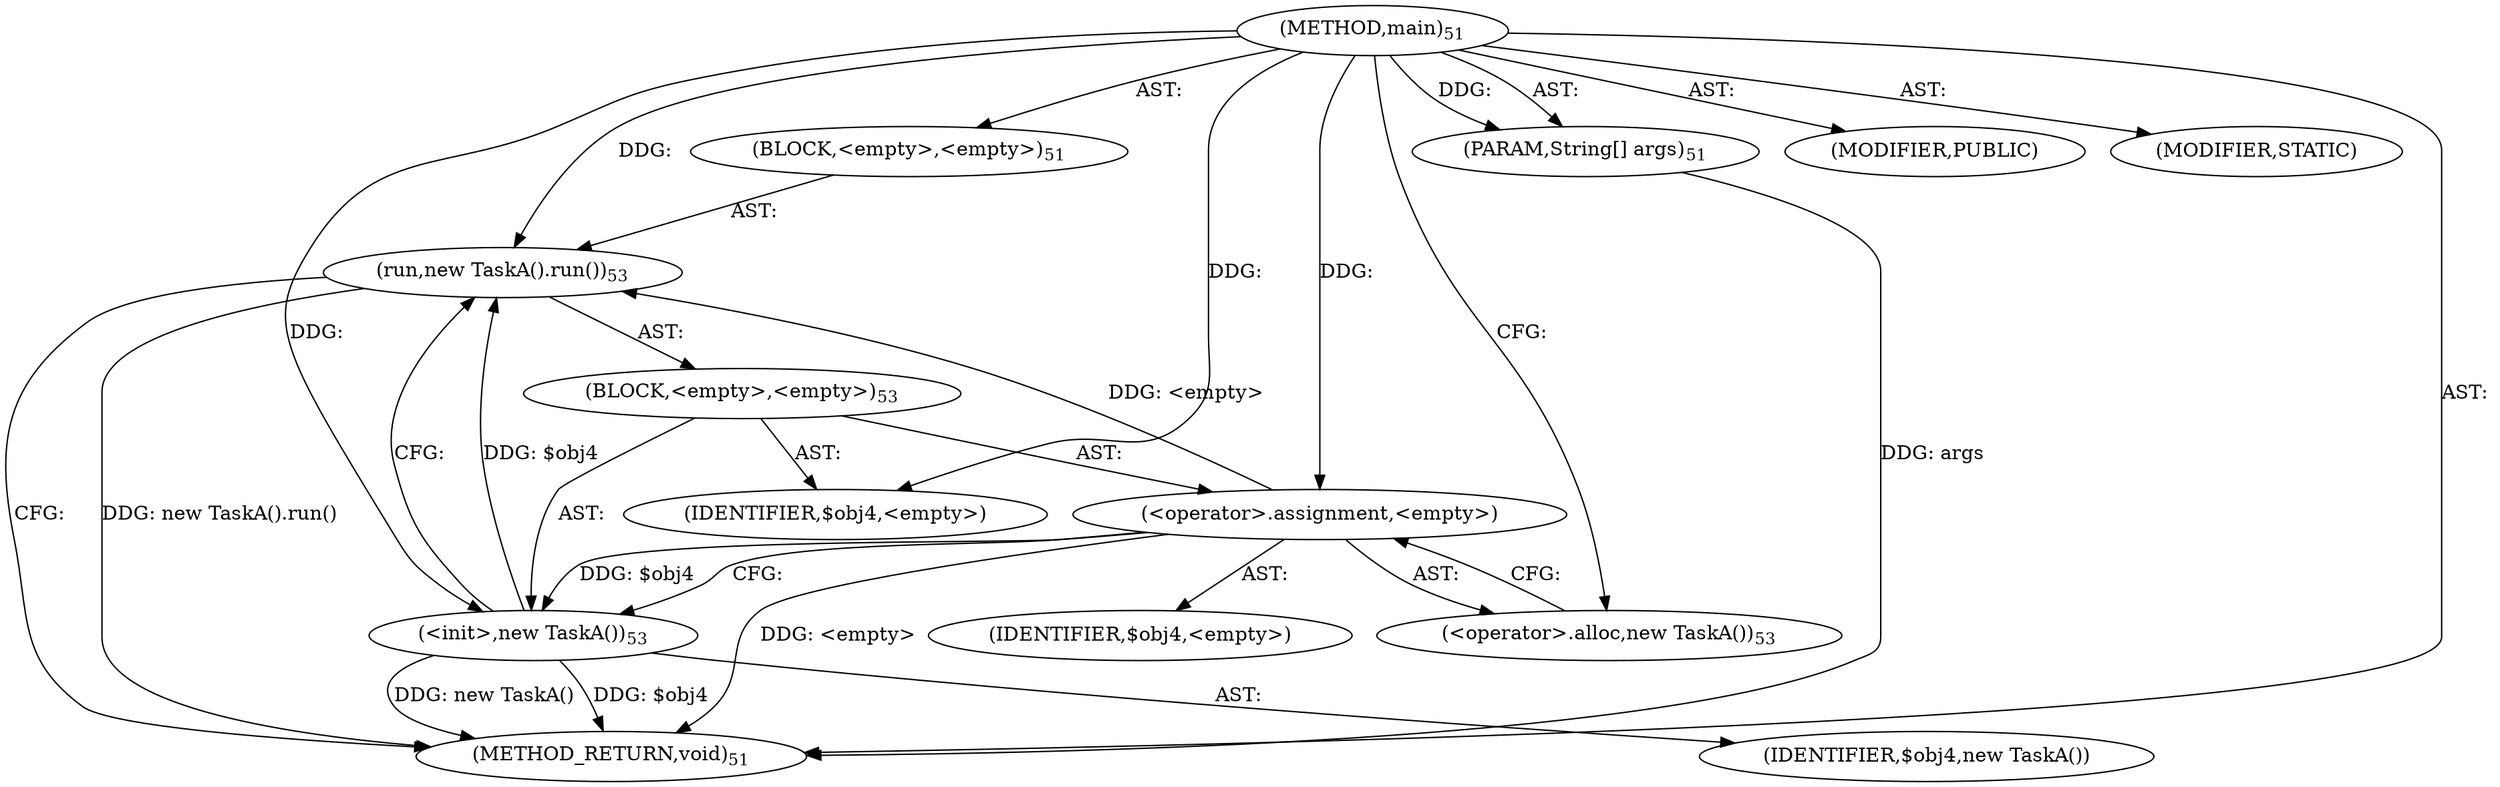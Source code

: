 digraph "main" {  
"210" [label = <(METHOD,main)<SUB>51</SUB>> ]
"211" [label = <(PARAM,String[] args)<SUB>51</SUB>> ]
"212" [label = <(BLOCK,&lt;empty&gt;,&lt;empty&gt;)<SUB>51</SUB>> ]
"213" [label = <(run,new TaskA().run())<SUB>53</SUB>> ]
"214" [label = <(BLOCK,&lt;empty&gt;,&lt;empty&gt;)<SUB>53</SUB>> ]
"215" [label = <(&lt;operator&gt;.assignment,&lt;empty&gt;)> ]
"216" [label = <(IDENTIFIER,$obj4,&lt;empty&gt;)> ]
"217" [label = <(&lt;operator&gt;.alloc,new TaskA())<SUB>53</SUB>> ]
"218" [label = <(&lt;init&gt;,new TaskA())<SUB>53</SUB>> ]
"219" [label = <(IDENTIFIER,$obj4,new TaskA())> ]
"220" [label = <(IDENTIFIER,$obj4,&lt;empty&gt;)> ]
"221" [label = <(MODIFIER,PUBLIC)> ]
"222" [label = <(MODIFIER,STATIC)> ]
"223" [label = <(METHOD_RETURN,void)<SUB>51</SUB>> ]
  "210" -> "211"  [ label = "AST: "] 
  "210" -> "212"  [ label = "AST: "] 
  "210" -> "221"  [ label = "AST: "] 
  "210" -> "222"  [ label = "AST: "] 
  "210" -> "223"  [ label = "AST: "] 
  "212" -> "213"  [ label = "AST: "] 
  "213" -> "214"  [ label = "AST: "] 
  "214" -> "215"  [ label = "AST: "] 
  "214" -> "218"  [ label = "AST: "] 
  "214" -> "220"  [ label = "AST: "] 
  "215" -> "216"  [ label = "AST: "] 
  "215" -> "217"  [ label = "AST: "] 
  "218" -> "219"  [ label = "AST: "] 
  "213" -> "223"  [ label = "CFG: "] 
  "215" -> "218"  [ label = "CFG: "] 
  "218" -> "213"  [ label = "CFG: "] 
  "217" -> "215"  [ label = "CFG: "] 
  "210" -> "217"  [ label = "CFG: "] 
  "211" -> "223"  [ label = "DDG: args"] 
  "215" -> "223"  [ label = "DDG: &lt;empty&gt;"] 
  "218" -> "223"  [ label = "DDG: $obj4"] 
  "218" -> "223"  [ label = "DDG: new TaskA()"] 
  "213" -> "223"  [ label = "DDG: new TaskA().run()"] 
  "210" -> "211"  [ label = "DDG: "] 
  "215" -> "213"  [ label = "DDG: &lt;empty&gt;"] 
  "218" -> "213"  [ label = "DDG: $obj4"] 
  "210" -> "213"  [ label = "DDG: "] 
  "210" -> "215"  [ label = "DDG: "] 
  "210" -> "220"  [ label = "DDG: "] 
  "215" -> "218"  [ label = "DDG: $obj4"] 
  "210" -> "218"  [ label = "DDG: "] 
}
